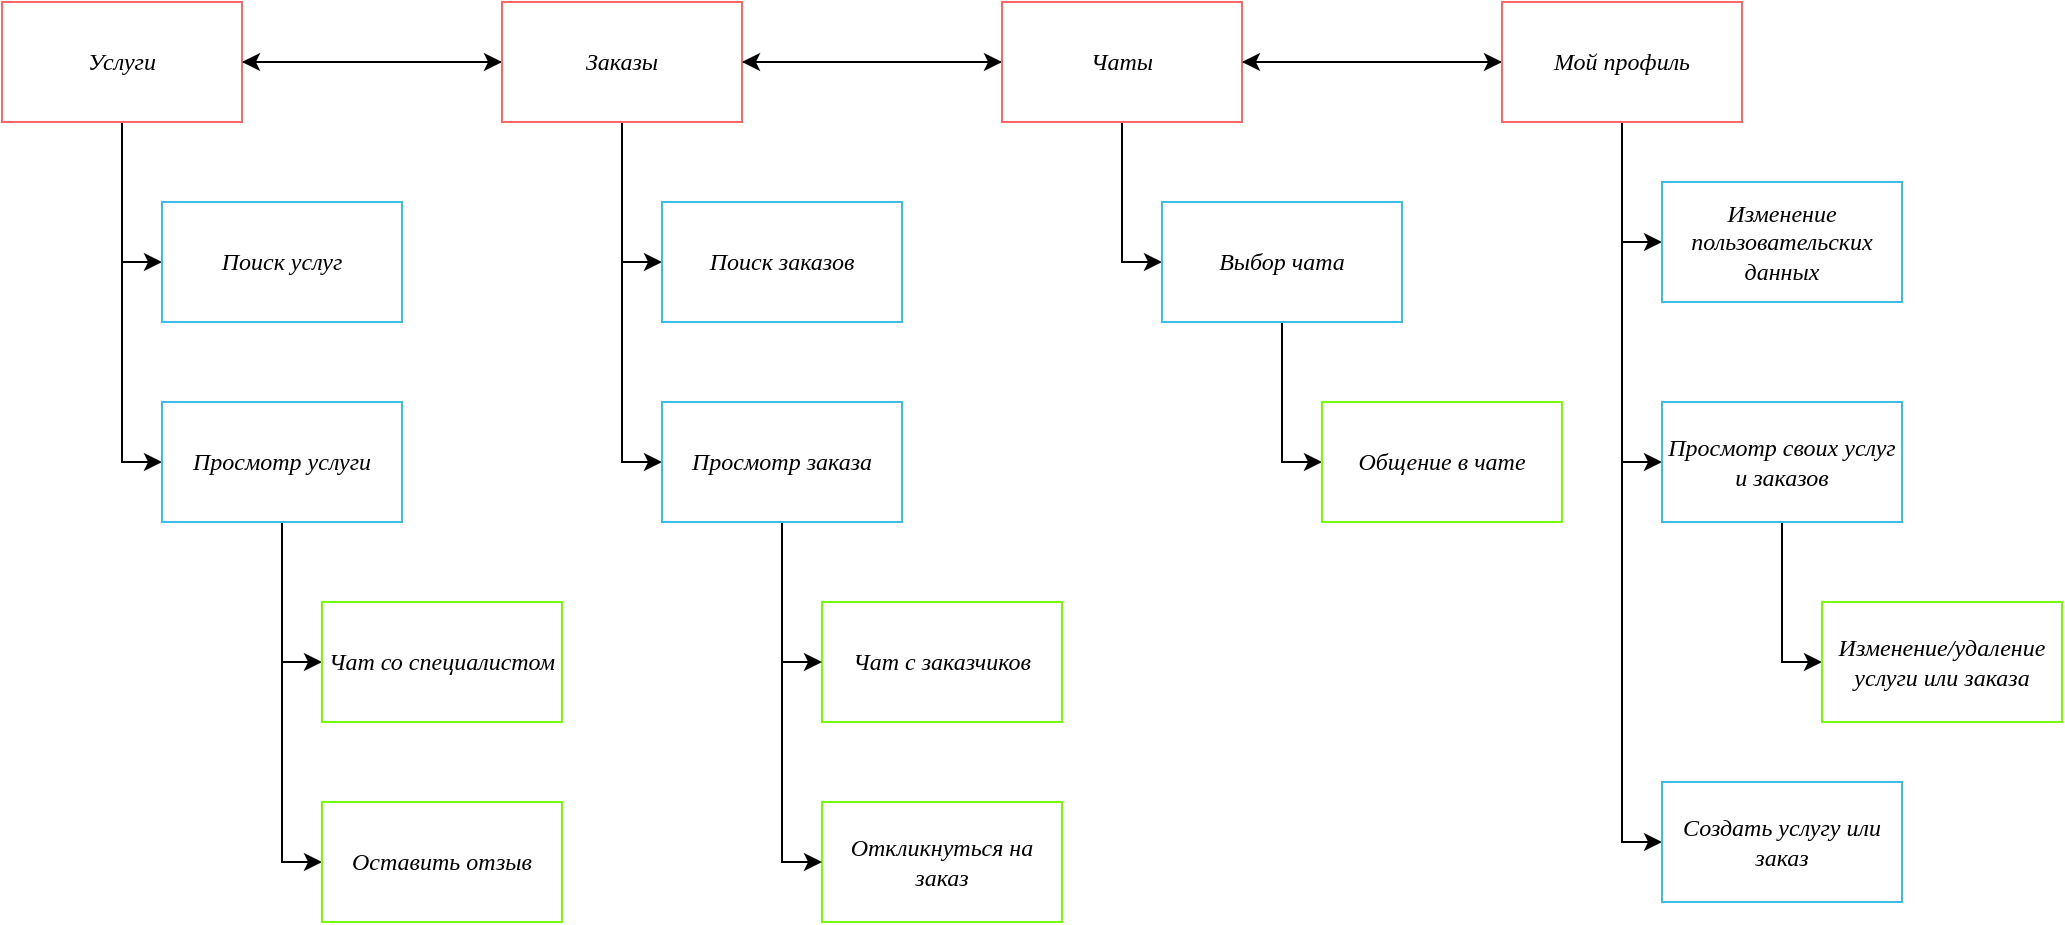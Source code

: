 <mxfile version="21.3.7" type="github">
  <diagram name="Страница 1" id="MvgPrqBkuxnemGaH5_2b">
    <mxGraphModel dx="1320" dy="716" grid="1" gridSize="10" guides="1" tooltips="1" connect="1" arrows="1" fold="1" page="1" pageScale="1" pageWidth="2336" pageHeight="1654" math="0" shadow="0">
      <root>
        <mxCell id="0" />
        <mxCell id="1" parent="0" />
        <mxCell id="xIR2alTbHZVDtimviC4b-14" style="edgeStyle=orthogonalEdgeStyle;rounded=0;orthogonalLoop=1;jettySize=auto;html=1;exitX=0.5;exitY=1;exitDx=0;exitDy=0;entryX=0;entryY=0.5;entryDx=0;entryDy=0;" edge="1" parent="1" source="xIR2alTbHZVDtimviC4b-3" target="xIR2alTbHZVDtimviC4b-9">
          <mxGeometry relative="1" as="geometry" />
        </mxCell>
        <mxCell id="xIR2alTbHZVDtimviC4b-15" style="edgeStyle=orthogonalEdgeStyle;rounded=0;orthogonalLoop=1;jettySize=auto;html=1;exitX=0.5;exitY=1;exitDx=0;exitDy=0;entryX=0;entryY=0.5;entryDx=0;entryDy=0;" edge="1" parent="1" source="xIR2alTbHZVDtimviC4b-3" target="xIR2alTbHZVDtimviC4b-8">
          <mxGeometry relative="1" as="geometry">
            <mxPoint x="480" y="460" as="targetPoint" />
          </mxGeometry>
        </mxCell>
        <mxCell id="xIR2alTbHZVDtimviC4b-34" style="edgeStyle=orthogonalEdgeStyle;rounded=0;orthogonalLoop=1;jettySize=auto;html=1;exitX=1;exitY=0.5;exitDx=0;exitDy=0;entryX=0;entryY=0.5;entryDx=0;entryDy=0;" edge="1" parent="1" source="xIR2alTbHZVDtimviC4b-3" target="xIR2alTbHZVDtimviC4b-4">
          <mxGeometry relative="1" as="geometry" />
        </mxCell>
        <mxCell id="xIR2alTbHZVDtimviC4b-3" value="Услуги" style="rounded=0;whiteSpace=wrap;html=1;fontFamily=GOST type A Regular;fontSource=https%3A%2F%2Fwebfonts.pro%2Flight-fonts%2F123-gost_type_a.html;fontStyle=2;strokeColor=#ff6666;" vertex="1" parent="1">
          <mxGeometry x="440" y="240" width="120" height="60" as="geometry" />
        </mxCell>
        <mxCell id="xIR2alTbHZVDtimviC4b-19" style="edgeStyle=orthogonalEdgeStyle;rounded=0;orthogonalLoop=1;jettySize=auto;html=1;exitX=0.5;exitY=1;exitDx=0;exitDy=0;entryX=0;entryY=0.5;entryDx=0;entryDy=0;" edge="1" parent="1" source="xIR2alTbHZVDtimviC4b-4" target="xIR2alTbHZVDtimviC4b-5">
          <mxGeometry relative="1" as="geometry" />
        </mxCell>
        <mxCell id="xIR2alTbHZVDtimviC4b-23" style="edgeStyle=orthogonalEdgeStyle;rounded=0;orthogonalLoop=1;jettySize=auto;html=1;exitX=0.5;exitY=1;exitDx=0;exitDy=0;entryX=0;entryY=0.5;entryDx=0;entryDy=0;" edge="1" parent="1" source="xIR2alTbHZVDtimviC4b-4" target="xIR2alTbHZVDtimviC4b-20">
          <mxGeometry relative="1" as="geometry" />
        </mxCell>
        <mxCell id="xIR2alTbHZVDtimviC4b-35" style="edgeStyle=orthogonalEdgeStyle;rounded=0;orthogonalLoop=1;jettySize=auto;html=1;exitX=0;exitY=0.5;exitDx=0;exitDy=0;entryX=1;entryY=0.5;entryDx=0;entryDy=0;" edge="1" parent="1" source="xIR2alTbHZVDtimviC4b-4" target="xIR2alTbHZVDtimviC4b-3">
          <mxGeometry relative="1" as="geometry" />
        </mxCell>
        <mxCell id="xIR2alTbHZVDtimviC4b-36" style="edgeStyle=orthogonalEdgeStyle;rounded=0;orthogonalLoop=1;jettySize=auto;html=1;exitX=1;exitY=0.5;exitDx=0;exitDy=0;entryX=0;entryY=0.5;entryDx=0;entryDy=0;" edge="1" parent="1" source="xIR2alTbHZVDtimviC4b-4" target="xIR2alTbHZVDtimviC4b-7">
          <mxGeometry relative="1" as="geometry" />
        </mxCell>
        <mxCell id="xIR2alTbHZVDtimviC4b-4" value="Заказы" style="rounded=0;whiteSpace=wrap;html=1;fontFamily=GOST type A Regular;fontSource=https%3A%2F%2Fwebfonts.pro%2Flight-fonts%2F123-gost_type_a.html;fontStyle=2;strokeColor=#ff6666;" vertex="1" parent="1">
          <mxGeometry x="690" y="240" width="120" height="60" as="geometry" />
        </mxCell>
        <mxCell id="xIR2alTbHZVDtimviC4b-5" value="Поиск заказов" style="rounded=0;whiteSpace=wrap;html=1;fontFamily=GOST type A Regular;fontSource=https%3A%2F%2Fwebfonts.pro%2Flight-fonts%2F123-gost_type_a.html;fontStyle=2;strokeColor=#3dbce6;" vertex="1" parent="1">
          <mxGeometry x="770" y="340" width="120" height="60" as="geometry" />
        </mxCell>
        <mxCell id="xIR2alTbHZVDtimviC4b-6" value="Чат с заказчиков" style="rounded=0;whiteSpace=wrap;html=1;fontFamily=GOST type A Regular;fontSource=https%3A%2F%2Fwebfonts.pro%2Flight-fonts%2F123-gost_type_a.html;fontStyle=2;strokeColor=#76fb09;" vertex="1" parent="1">
          <mxGeometry x="850" y="540" width="120" height="60" as="geometry" />
        </mxCell>
        <mxCell id="xIR2alTbHZVDtimviC4b-25" style="edgeStyle=orthogonalEdgeStyle;rounded=0;orthogonalLoop=1;jettySize=auto;html=1;exitX=0.5;exitY=1;exitDx=0;exitDy=0;entryX=0;entryY=0.5;entryDx=0;entryDy=0;" edge="1" parent="1" source="xIR2alTbHZVDtimviC4b-7" target="xIR2alTbHZVDtimviC4b-24">
          <mxGeometry relative="1" as="geometry" />
        </mxCell>
        <mxCell id="xIR2alTbHZVDtimviC4b-37" style="edgeStyle=orthogonalEdgeStyle;rounded=0;orthogonalLoop=1;jettySize=auto;html=1;exitX=0;exitY=0.5;exitDx=0;exitDy=0;entryX=1;entryY=0.5;entryDx=0;entryDy=0;" edge="1" parent="1" source="xIR2alTbHZVDtimviC4b-7" target="xIR2alTbHZVDtimviC4b-4">
          <mxGeometry relative="1" as="geometry" />
        </mxCell>
        <mxCell id="xIR2alTbHZVDtimviC4b-38" style="edgeStyle=orthogonalEdgeStyle;rounded=0;orthogonalLoop=1;jettySize=auto;html=1;exitX=1;exitY=0.5;exitDx=0;exitDy=0;entryX=0;entryY=0.5;entryDx=0;entryDy=0;" edge="1" parent="1" source="xIR2alTbHZVDtimviC4b-7" target="xIR2alTbHZVDtimviC4b-12">
          <mxGeometry relative="1" as="geometry" />
        </mxCell>
        <mxCell id="xIR2alTbHZVDtimviC4b-7" value="Чаты" style="rounded=0;whiteSpace=wrap;html=1;fontFamily=GOST type A Regular;fontSource=https%3A%2F%2Fwebfonts.pro%2Flight-fonts%2F123-gost_type_a.html;fontStyle=2;strokeColor=#ff6666;" vertex="1" parent="1">
          <mxGeometry x="940" y="240" width="120" height="60" as="geometry" />
        </mxCell>
        <mxCell id="xIR2alTbHZVDtimviC4b-16" style="edgeStyle=orthogonalEdgeStyle;rounded=0;orthogonalLoop=1;jettySize=auto;html=1;exitX=0.5;exitY=1;exitDx=0;exitDy=0;entryX=0;entryY=0.5;entryDx=0;entryDy=0;" edge="1" parent="1" source="xIR2alTbHZVDtimviC4b-8" target="xIR2alTbHZVDtimviC4b-13">
          <mxGeometry relative="1" as="geometry" />
        </mxCell>
        <mxCell id="xIR2alTbHZVDtimviC4b-18" style="edgeStyle=orthogonalEdgeStyle;rounded=0;orthogonalLoop=1;jettySize=auto;html=1;exitX=0.5;exitY=1;exitDx=0;exitDy=0;entryX=0;entryY=0.5;entryDx=0;entryDy=0;" edge="1" parent="1" source="xIR2alTbHZVDtimviC4b-8" target="xIR2alTbHZVDtimviC4b-17">
          <mxGeometry relative="1" as="geometry" />
        </mxCell>
        <mxCell id="xIR2alTbHZVDtimviC4b-8" value="Просмотр услуги" style="rounded=0;whiteSpace=wrap;html=1;fontFamily=GOST type A Regular;fontSource=https%3A%2F%2Fwebfonts.pro%2Flight-fonts%2F123-gost_type_a.html;fontStyle=2;strokeColor=#3dbce6;" vertex="1" parent="1">
          <mxGeometry x="520" y="440" width="120" height="60" as="geometry" />
        </mxCell>
        <mxCell id="xIR2alTbHZVDtimviC4b-9" value="Поиск услуг" style="rounded=0;whiteSpace=wrap;html=1;fontFamily=GOST type A Regular;fontSource=https%3A%2F%2Fwebfonts.pro%2Flight-fonts%2F123-gost_type_a.html;fontStyle=2;strokeColor=#3dbce6;" vertex="1" parent="1">
          <mxGeometry x="520" y="340" width="120" height="60" as="geometry" />
        </mxCell>
        <mxCell id="xIR2alTbHZVDtimviC4b-11" value="Откликнуться на заказ" style="rounded=0;whiteSpace=wrap;html=1;fontFamily=GOST type A Regular;fontSource=https%3A%2F%2Fwebfonts.pro%2Flight-fonts%2F123-gost_type_a.html;fontStyle=2;strokeColor=#76fb09;" vertex="1" parent="1">
          <mxGeometry x="850" y="640" width="120" height="60" as="geometry" />
        </mxCell>
        <mxCell id="xIR2alTbHZVDtimviC4b-30" style="edgeStyle=orthogonalEdgeStyle;rounded=0;orthogonalLoop=1;jettySize=auto;html=1;exitX=0.5;exitY=1;exitDx=0;exitDy=0;entryX=0;entryY=0.5;entryDx=0;entryDy=0;" edge="1" parent="1" source="xIR2alTbHZVDtimviC4b-12" target="xIR2alTbHZVDtimviC4b-28">
          <mxGeometry relative="1" as="geometry" />
        </mxCell>
        <mxCell id="xIR2alTbHZVDtimviC4b-32" style="edgeStyle=orthogonalEdgeStyle;rounded=0;orthogonalLoop=1;jettySize=auto;html=1;exitX=0.5;exitY=1;exitDx=0;exitDy=0;entryX=0;entryY=0.5;entryDx=0;entryDy=0;" edge="1" parent="1" source="xIR2alTbHZVDtimviC4b-12" target="xIR2alTbHZVDtimviC4b-29">
          <mxGeometry relative="1" as="geometry" />
        </mxCell>
        <mxCell id="xIR2alTbHZVDtimviC4b-33" style="edgeStyle=orthogonalEdgeStyle;rounded=0;orthogonalLoop=1;jettySize=auto;html=1;exitX=0.5;exitY=1;exitDx=0;exitDy=0;entryX=0;entryY=0.5;entryDx=0;entryDy=0;" edge="1" parent="1" source="xIR2alTbHZVDtimviC4b-12" target="xIR2alTbHZVDtimviC4b-31">
          <mxGeometry relative="1" as="geometry" />
        </mxCell>
        <mxCell id="xIR2alTbHZVDtimviC4b-39" style="edgeStyle=orthogonalEdgeStyle;rounded=0;orthogonalLoop=1;jettySize=auto;html=1;exitX=0;exitY=0.5;exitDx=0;exitDy=0;" edge="1" parent="1" source="xIR2alTbHZVDtimviC4b-12" target="xIR2alTbHZVDtimviC4b-7">
          <mxGeometry relative="1" as="geometry" />
        </mxCell>
        <mxCell id="xIR2alTbHZVDtimviC4b-12" value="Мой профиль" style="rounded=0;whiteSpace=wrap;html=1;fontFamily=GOST type A Regular;fontSource=https%3A%2F%2Fwebfonts.pro%2Flight-fonts%2F123-gost_type_a.html;fontStyle=2;strokeColor=#ff6666;" vertex="1" parent="1">
          <mxGeometry x="1190" y="240" width="120" height="60" as="geometry" />
        </mxCell>
        <mxCell id="xIR2alTbHZVDtimviC4b-13" value="Чат со специалистом" style="rounded=0;whiteSpace=wrap;html=1;fontFamily=GOST type A Regular;fontSource=https%3A%2F%2Fwebfonts.pro%2Flight-fonts%2F123-gost_type_a.html;fontStyle=2;strokeColor=#76fb09;" vertex="1" parent="1">
          <mxGeometry x="600" y="540" width="120" height="60" as="geometry" />
        </mxCell>
        <mxCell id="xIR2alTbHZVDtimviC4b-17" value="Оставить отзыв" style="rounded=0;whiteSpace=wrap;html=1;fontFamily=GOST type A Regular;fontSource=https%3A%2F%2Fwebfonts.pro%2Flight-fonts%2F123-gost_type_a.html;fontStyle=2;strokeColor=#76fb09;" vertex="1" parent="1">
          <mxGeometry x="600" y="640" width="120" height="60" as="geometry" />
        </mxCell>
        <mxCell id="xIR2alTbHZVDtimviC4b-21" style="edgeStyle=orthogonalEdgeStyle;rounded=0;orthogonalLoop=1;jettySize=auto;html=1;exitX=0.5;exitY=1;exitDx=0;exitDy=0;entryX=0;entryY=0.5;entryDx=0;entryDy=0;" edge="1" parent="1" source="xIR2alTbHZVDtimviC4b-20" target="xIR2alTbHZVDtimviC4b-6">
          <mxGeometry relative="1" as="geometry" />
        </mxCell>
        <mxCell id="xIR2alTbHZVDtimviC4b-22" style="edgeStyle=orthogonalEdgeStyle;rounded=0;orthogonalLoop=1;jettySize=auto;html=1;exitX=0.5;exitY=1;exitDx=0;exitDy=0;entryX=0;entryY=0.5;entryDx=0;entryDy=0;" edge="1" parent="1" source="xIR2alTbHZVDtimviC4b-20" target="xIR2alTbHZVDtimviC4b-11">
          <mxGeometry relative="1" as="geometry" />
        </mxCell>
        <mxCell id="xIR2alTbHZVDtimviC4b-20" value="Просмотр заказа" style="rounded=0;whiteSpace=wrap;html=1;fontFamily=GOST type A Regular;fontSource=https%3A%2F%2Fwebfonts.pro%2Flight-fonts%2F123-gost_type_a.html;fontStyle=2;strokeColor=#3dbce6;" vertex="1" parent="1">
          <mxGeometry x="770" y="440" width="120" height="60" as="geometry" />
        </mxCell>
        <mxCell id="xIR2alTbHZVDtimviC4b-27" style="edgeStyle=orthogonalEdgeStyle;rounded=0;orthogonalLoop=1;jettySize=auto;html=1;exitX=0.5;exitY=1;exitDx=0;exitDy=0;entryX=0;entryY=0.5;entryDx=0;entryDy=0;" edge="1" parent="1" source="xIR2alTbHZVDtimviC4b-24" target="xIR2alTbHZVDtimviC4b-26">
          <mxGeometry relative="1" as="geometry" />
        </mxCell>
        <mxCell id="xIR2alTbHZVDtimviC4b-24" value="Выбор чата" style="rounded=0;whiteSpace=wrap;html=1;fontFamily=GOST type A Regular;fontSource=https%3A%2F%2Fwebfonts.pro%2Flight-fonts%2F123-gost_type_a.html;fontStyle=2;strokeColor=#3dbce6;" vertex="1" parent="1">
          <mxGeometry x="1020" y="340" width="120" height="60" as="geometry" />
        </mxCell>
        <mxCell id="xIR2alTbHZVDtimviC4b-26" value="Общение в чате" style="rounded=0;whiteSpace=wrap;html=1;fontFamily=GOST type A Regular;fontSource=https%3A%2F%2Fwebfonts.pro%2Flight-fonts%2F123-gost_type_a.html;fontStyle=2;strokeColor=#76fb09;" vertex="1" parent="1">
          <mxGeometry x="1100" y="440" width="120" height="60" as="geometry" />
        </mxCell>
        <mxCell id="xIR2alTbHZVDtimviC4b-28" value="Изменение пользовательских&lt;br&gt;данных" style="rounded=0;whiteSpace=wrap;html=1;fontFamily=GOST type A Regular;fontSource=https%3A%2F%2Fwebfonts.pro%2Flight-fonts%2F123-gost_type_a.html;fontStyle=2;strokeColor=#3dbce6;" vertex="1" parent="1">
          <mxGeometry x="1270" y="330" width="120" height="60" as="geometry" />
        </mxCell>
        <mxCell id="xIR2alTbHZVDtimviC4b-41" style="edgeStyle=orthogonalEdgeStyle;rounded=0;orthogonalLoop=1;jettySize=auto;html=1;exitX=0.5;exitY=1;exitDx=0;exitDy=0;entryX=0;entryY=0.5;entryDx=0;entryDy=0;" edge="1" parent="1" source="xIR2alTbHZVDtimviC4b-29" target="xIR2alTbHZVDtimviC4b-40">
          <mxGeometry relative="1" as="geometry" />
        </mxCell>
        <mxCell id="xIR2alTbHZVDtimviC4b-29" value="Просмотр своих услуг и заказов" style="rounded=0;whiteSpace=wrap;html=1;fontFamily=GOST type A Regular;fontSource=https%3A%2F%2Fwebfonts.pro%2Flight-fonts%2F123-gost_type_a.html;fontStyle=2;strokeColor=#3dbce6;" vertex="1" parent="1">
          <mxGeometry x="1270" y="440" width="120" height="60" as="geometry" />
        </mxCell>
        <mxCell id="xIR2alTbHZVDtimviC4b-31" value="Создать услугу или заказ" style="rounded=0;whiteSpace=wrap;html=1;fontFamily=GOST type A Regular;fontSource=https%3A%2F%2Fwebfonts.pro%2Flight-fonts%2F123-gost_type_a.html;fontStyle=2;strokeColor=#3dbce6;" vertex="1" parent="1">
          <mxGeometry x="1270" y="630" width="120" height="60" as="geometry" />
        </mxCell>
        <mxCell id="xIR2alTbHZVDtimviC4b-40" value="Изменение/удаление услуги или заказа" style="rounded=0;whiteSpace=wrap;html=1;fontFamily=GOST type A Regular;fontSource=https%3A%2F%2Fwebfonts.pro%2Flight-fonts%2F123-gost_type_a.html;fontStyle=2;strokeColor=#76fb09;" vertex="1" parent="1">
          <mxGeometry x="1350" y="540" width="120" height="60" as="geometry" />
        </mxCell>
      </root>
    </mxGraphModel>
  </diagram>
</mxfile>
